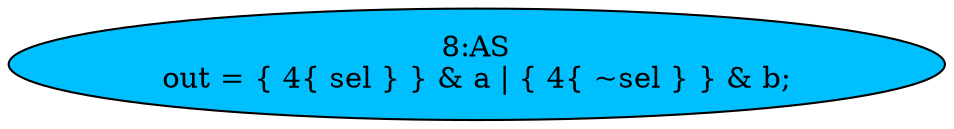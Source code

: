 strict digraph "" {
	node [label="\N"];
	"8:AS"	[ast="<pyverilog.vparser.ast.Assign object at 0x7f31159bc6d0>",
		def_var="['out']",
		fillcolor=deepskyblue,
		label="8:AS
out = { 4{ sel } } & a | { 4{ ~sel } } & b;",
		statements="[]",
		style=filled,
		typ=Assign,
		use_var="['sel', 'a', 'sel', 'b']"];
}
